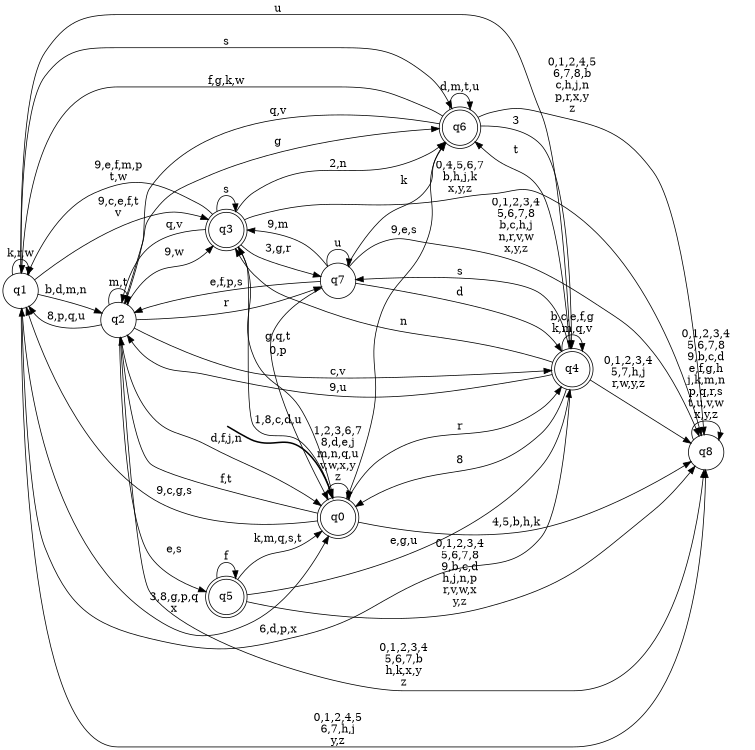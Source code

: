 digraph BlueStar {
__start0 [style = invis, shape = none, label = "", width = 0, height = 0];

rankdir=LR;
size="8,5";

s0 [style="rounded,filled", color="black", fillcolor="white" shape="doublecircle", label="q0"];
s1 [style="filled", color="black", fillcolor="white" shape="circle", label="q1"];
s2 [style="filled", color="black", fillcolor="white" shape="circle", label="q2"];
s3 [style="rounded,filled", color="black", fillcolor="white" shape="doublecircle", label="q3"];
s4 [style="rounded,filled", color="black", fillcolor="white" shape="doublecircle", label="q4"];
s5 [style="rounded,filled", color="black", fillcolor="white" shape="doublecircle", label="q5"];
s6 [style="rounded,filled", color="black", fillcolor="white" shape="doublecircle", label="q6"];
s7 [style="filled", color="black", fillcolor="white" shape="circle", label="q7"];
s8 [style="filled", color="black", fillcolor="white" shape="circle", label="q8"];
subgraph cluster_main { 
	graph [pad=".75", ranksep="0.15", nodesep="0.15"];
	 style=invis; 
	__start0 -> s0 [penwidth=2];
}
s0 -> s0 [label="1,2,3,6,7\n8,d,e,j\nm,n,q,u\nv,w,x,y\nz"];
s0 -> s1 [label="9,c,g,s"];
s0 -> s2 [label="f,t"];
s0 -> s3 [label="0,p"];
s0 -> s4 [label="r"];
s0 -> s8 [label="4,5,b,h,k"];
s1 -> s0 [label="3,8,g,p,q\nx"];
s1 -> s1 [label="k,r,w"];
s1 -> s2 [label="b,d,m,n"];
s1 -> s3 [label="9,c,e,f,t\nv"];
s1 -> s4 [label="u"];
s1 -> s6 [label="s"];
s1 -> s8 [label="0,1,2,4,5\n6,7,h,j\ny,z"];
s2 -> s0 [label="d,f,j,n"];
s2 -> s1 [label="8,p,q,u"];
s2 -> s2 [label="m,t"];
s2 -> s3 [label="9,w"];
s2 -> s4 [label="c,v"];
s2 -> s5 [label="e,s"];
s2 -> s6 [label="g"];
s2 -> s7 [label="r"];
s2 -> s8 [label="0,1,2,3,4\n5,6,7,b\nh,k,x,y\nz"];
s3 -> s0 [label="1,8,c,d,u"];
s3 -> s1 [label="9,e,f,m,p\nt,w"];
s3 -> s2 [label="q,v"];
s3 -> s3 [label="s"];
s3 -> s6 [label="2,n"];
s3 -> s7 [label="3,g,r"];
s3 -> s8 [label="0,4,5,6,7\nb,h,j,k\nx,y,z"];
s4 -> s0 [label="8"];
s4 -> s1 [label="6,d,p,x"];
s4 -> s2 [label="9,u"];
s4 -> s3 [label="n"];
s4 -> s4 [label="b,c,e,f,g\nk,m,q,v"];
s4 -> s6 [label="t"];
s4 -> s7 [label="s"];
s4 -> s8 [label="0,1,2,3,4\n5,7,h,j\nr,w,y,z"];
s5 -> s0 [label="k,m,q,s,t"];
s5 -> s4 [label="e,g,u"];
s5 -> s5 [label="f"];
s5 -> s8 [label="0,1,2,3,4\n5,6,7,8\n9,b,c,d\nh,j,n,p\nr,v,w,x\ny,z"];
s6 -> s0 [label="9,e,s"];
s6 -> s1 [label="f,g,k,w"];
s6 -> s2 [label="q,v"];
s6 -> s4 [label="3"];
s6 -> s6 [label="d,m,t,u"];
s6 -> s8 [label="0,1,2,4,5\n6,7,8,b\nc,h,j,n\np,r,x,y\nz"];
s7 -> s0 [label="g,q,t"];
s7 -> s2 [label="e,f,p,s"];
s7 -> s3 [label="9,m"];
s7 -> s4 [label="d"];
s7 -> s6 [label="k"];
s7 -> s7 [label="u"];
s7 -> s8 [label="0,1,2,3,4\n5,6,7,8\nb,c,h,j\nn,r,v,w\nx,y,z"];
s8 -> s8 [label="0,1,2,3,4\n5,6,7,8\n9,b,c,d\ne,f,g,h\nj,k,m,n\np,q,r,s\nt,u,v,w\nx,y,z"];

}